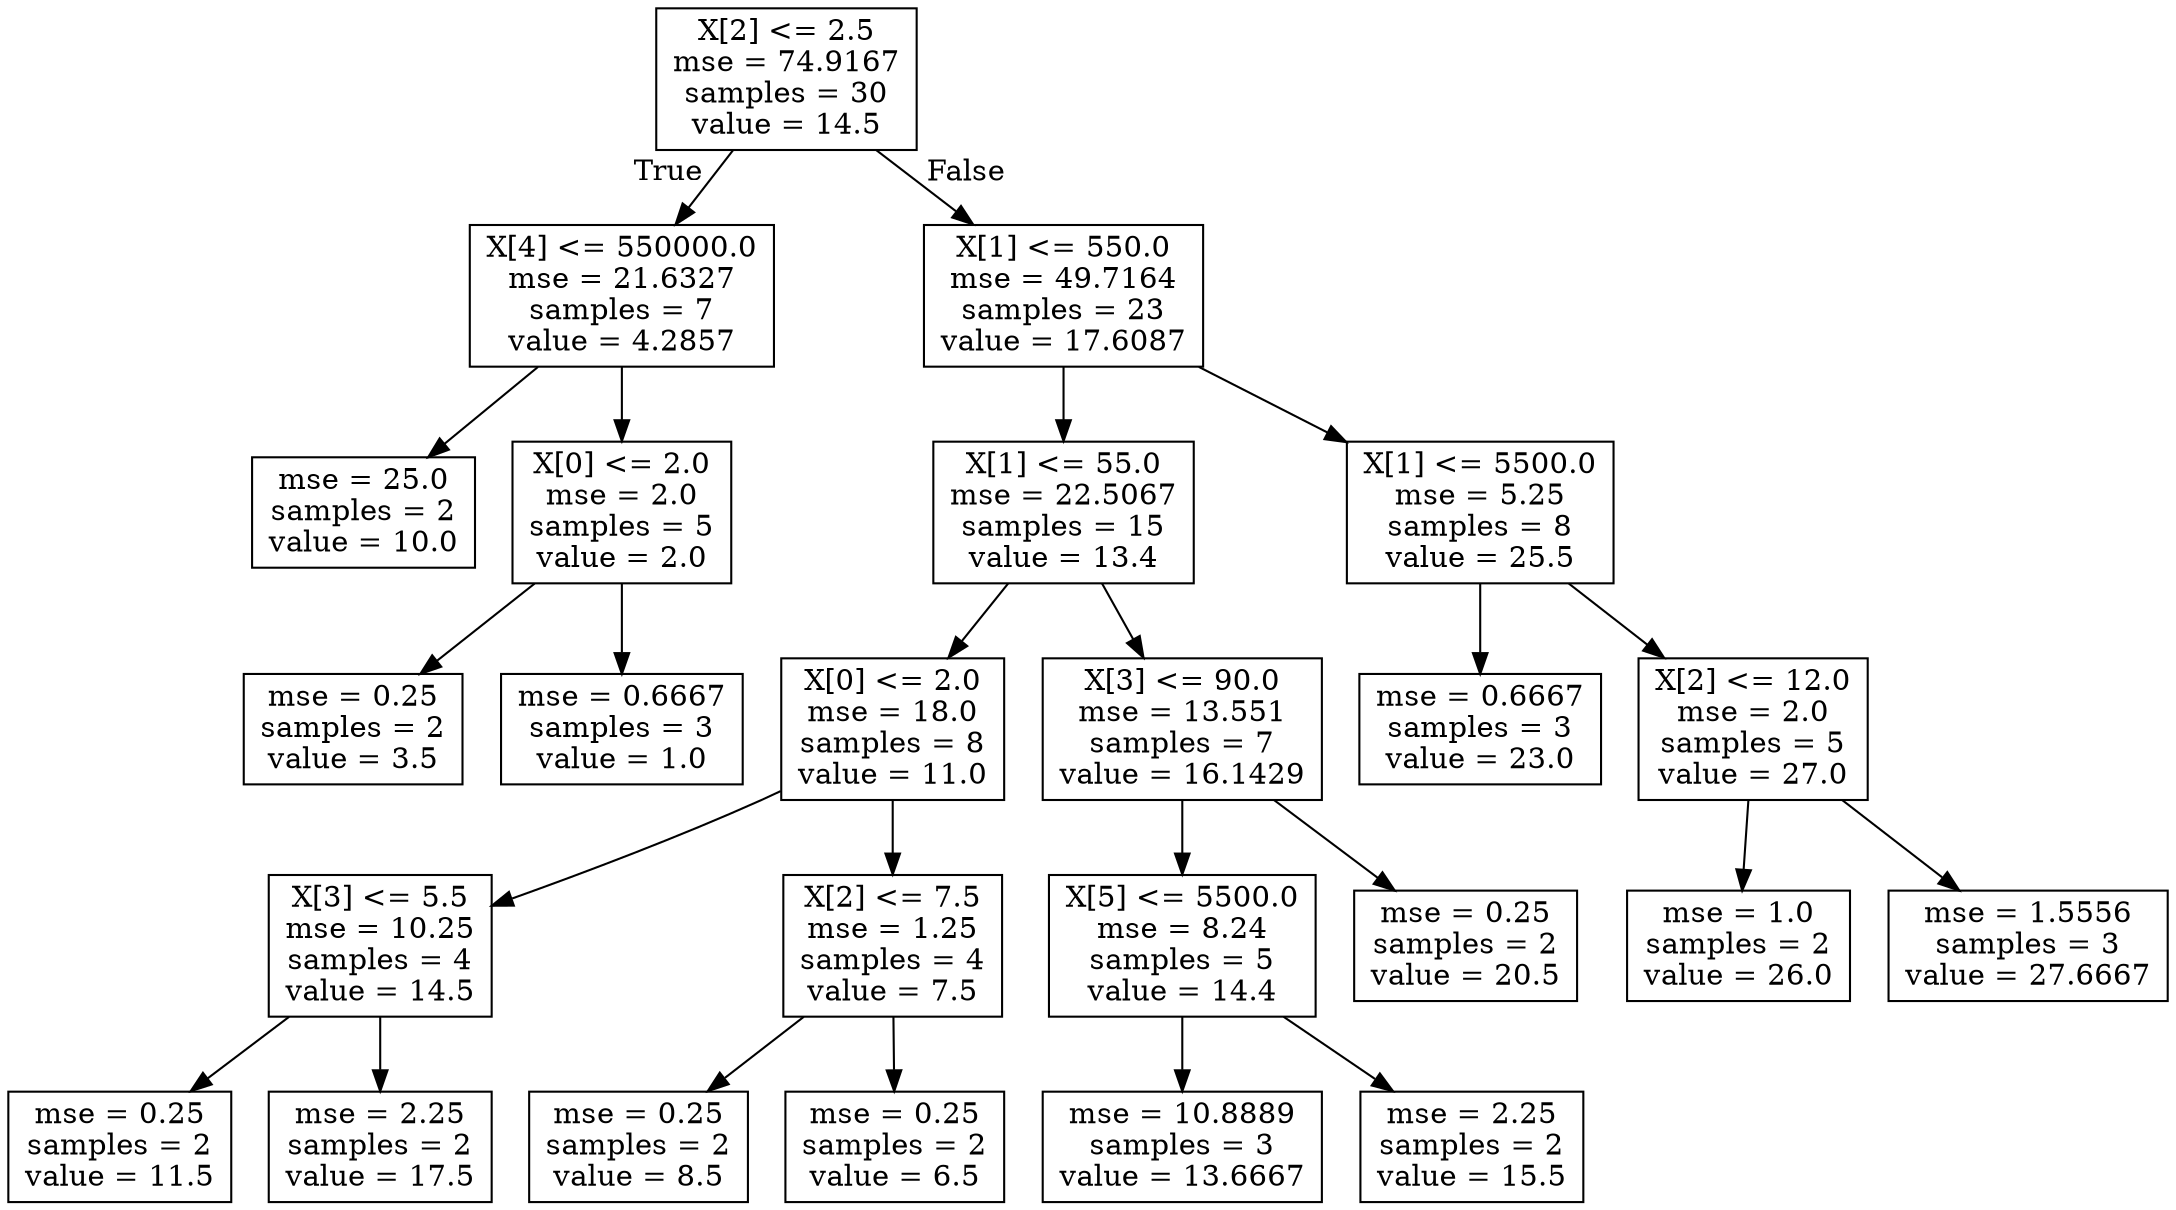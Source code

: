 digraph Tree {
node [shape=box] ;
0 [label="X[2] <= 2.5\nmse = 74.9167\nsamples = 30\nvalue = 14.5"] ;
1 [label="X[4] <= 550000.0\nmse = 21.6327\nsamples = 7\nvalue = 4.2857"] ;
0 -> 1 [labeldistance=2.5, labelangle=45, headlabel="True"] ;
2 [label="mse = 25.0\nsamples = 2\nvalue = 10.0"] ;
1 -> 2 ;
3 [label="X[0] <= 2.0\nmse = 2.0\nsamples = 5\nvalue = 2.0"] ;
1 -> 3 ;
4 [label="mse = 0.25\nsamples = 2\nvalue = 3.5"] ;
3 -> 4 ;
5 [label="mse = 0.6667\nsamples = 3\nvalue = 1.0"] ;
3 -> 5 ;
6 [label="X[1] <= 550.0\nmse = 49.7164\nsamples = 23\nvalue = 17.6087"] ;
0 -> 6 [labeldistance=2.5, labelangle=-45, headlabel="False"] ;
7 [label="X[1] <= 55.0\nmse = 22.5067\nsamples = 15\nvalue = 13.4"] ;
6 -> 7 ;
8 [label="X[0] <= 2.0\nmse = 18.0\nsamples = 8\nvalue = 11.0"] ;
7 -> 8 ;
9 [label="X[3] <= 5.5\nmse = 10.25\nsamples = 4\nvalue = 14.5"] ;
8 -> 9 ;
10 [label="mse = 0.25\nsamples = 2\nvalue = 11.5"] ;
9 -> 10 ;
11 [label="mse = 2.25\nsamples = 2\nvalue = 17.5"] ;
9 -> 11 ;
12 [label="X[2] <= 7.5\nmse = 1.25\nsamples = 4\nvalue = 7.5"] ;
8 -> 12 ;
13 [label="mse = 0.25\nsamples = 2\nvalue = 8.5"] ;
12 -> 13 ;
14 [label="mse = 0.25\nsamples = 2\nvalue = 6.5"] ;
12 -> 14 ;
15 [label="X[3] <= 90.0\nmse = 13.551\nsamples = 7\nvalue = 16.1429"] ;
7 -> 15 ;
16 [label="X[5] <= 5500.0\nmse = 8.24\nsamples = 5\nvalue = 14.4"] ;
15 -> 16 ;
17 [label="mse = 10.8889\nsamples = 3\nvalue = 13.6667"] ;
16 -> 17 ;
18 [label="mse = 2.25\nsamples = 2\nvalue = 15.5"] ;
16 -> 18 ;
19 [label="mse = 0.25\nsamples = 2\nvalue = 20.5"] ;
15 -> 19 ;
20 [label="X[1] <= 5500.0\nmse = 5.25\nsamples = 8\nvalue = 25.5"] ;
6 -> 20 ;
21 [label="mse = 0.6667\nsamples = 3\nvalue = 23.0"] ;
20 -> 21 ;
22 [label="X[2] <= 12.0\nmse = 2.0\nsamples = 5\nvalue = 27.0"] ;
20 -> 22 ;
23 [label="mse = 1.0\nsamples = 2\nvalue = 26.0"] ;
22 -> 23 ;
24 [label="mse = 1.5556\nsamples = 3\nvalue = 27.6667"] ;
22 -> 24 ;
}